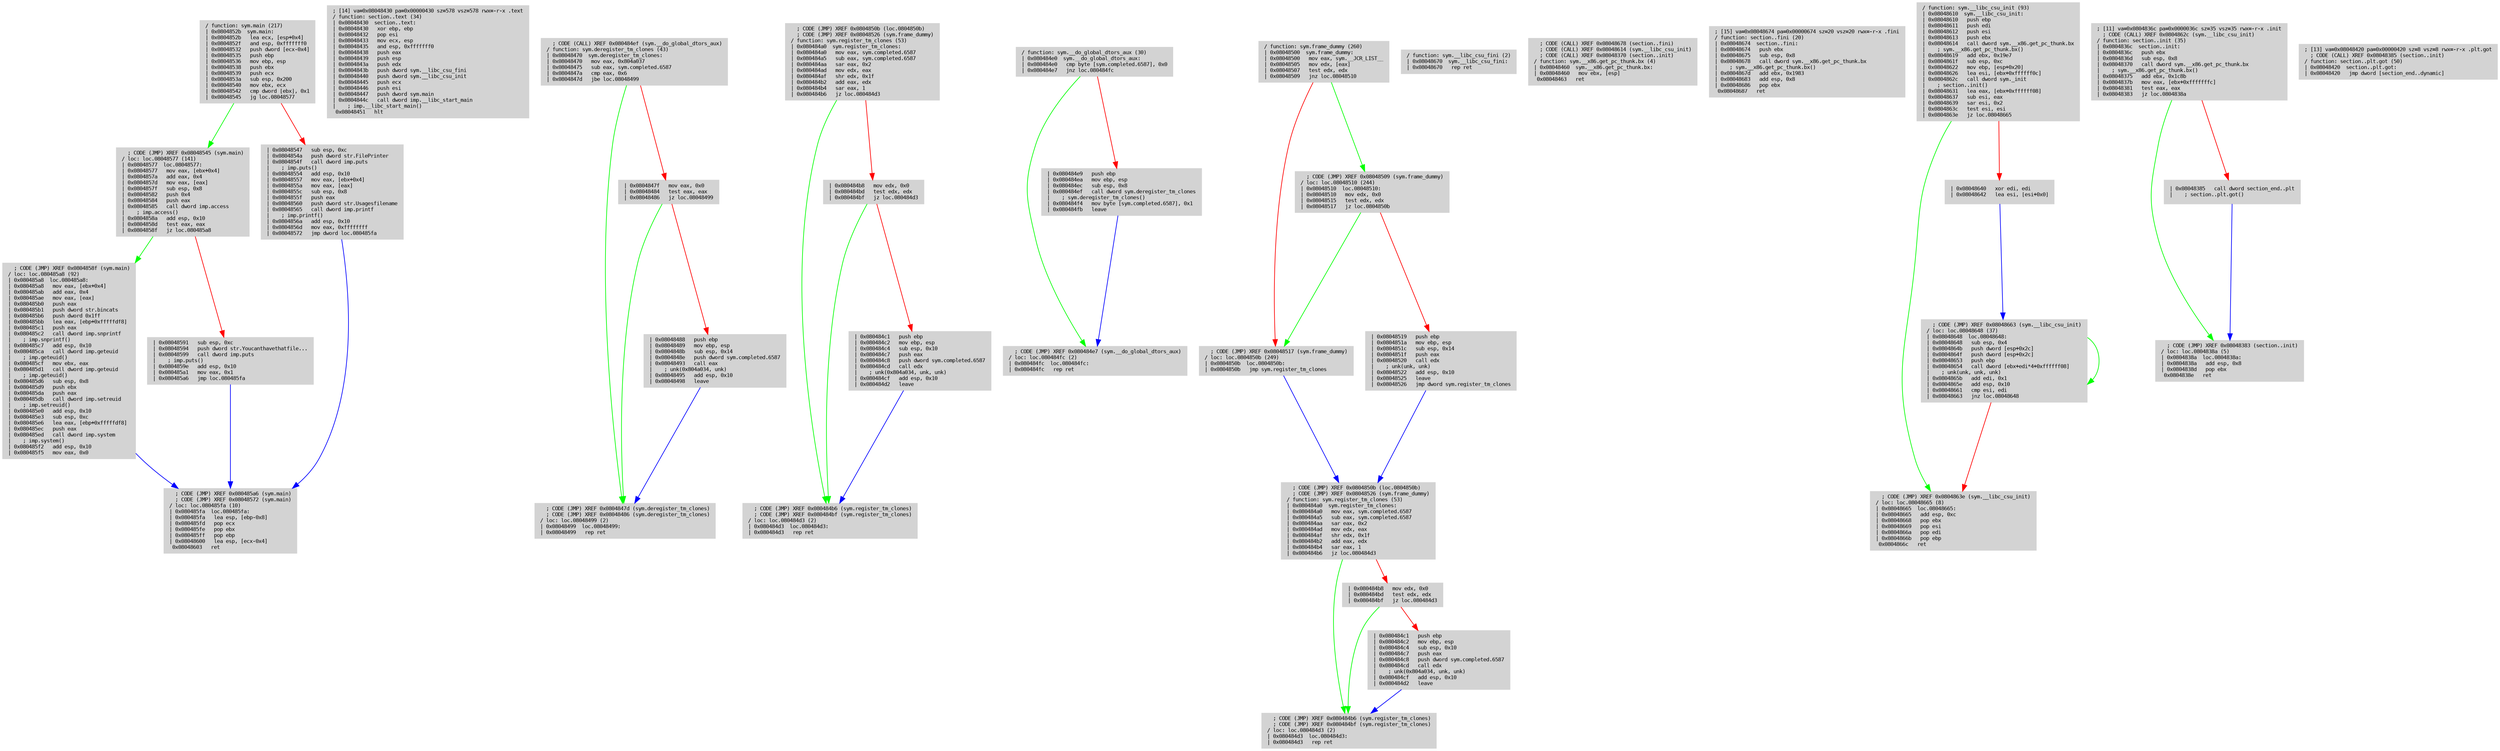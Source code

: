digraph code {
	graph [bgcolor=white];
	node [color=lightgray, style=filled shape=box fontname="Courier" fontsize="8"];
	"0x0804852b_0x0804852b" -> "0x0804852b_0x08048577" [color="green"];
	"0x0804852b_0x0804852b" -> "0x0804852b_0x08048547" [color="red"];
 "0x0804852b_0x0804852b" [URL="sym.main/0x0804852b" color="lightgray", label="/ function: sym.main (217)\l| 0x0804852b  sym.main:\l| 0x0804852b   lea ecx, [esp+0x4]\l| 0x0804852f   and esp, 0xfffffff0\l| 0x08048532   push dword [ecx-0x4]\l| 0x08048535   push ebp\l| 0x08048536   mov ebp, esp\l| 0x08048538   push ebx\l| 0x08048539   push ecx\l| 0x0804853a   sub esp, 0x200\l| 0x08048540   mov ebx, ecx\l| 0x08048542   cmp dword [ebx], 0x1\l| 0x08048545   jg loc.08048577\l"]
	"0x0804852b_0x08048547" -> "0x0804852b_0x080485fa" [color="blue"];
 "0x0804852b_0x08048547" [URL="sym.main/0x08048547" color="lightgray", label="| 0x08048547   sub esp, 0xc\l| 0x0804854a   push dword str.FilePrinter\l| 0x0804854f   call dword imp.puts\l|    ; imp.puts()\l| 0x08048554   add esp, 0x10\l| 0x08048557   mov eax, [ebx+0x4]\l| 0x0804855a   mov eax, [eax]\l| 0x0804855c   sub esp, 0x8\l| 0x0804855f   push eax\l| 0x08048560   push dword str.Usagesfilename\l| 0x08048565   call dword imp.printf\l|    ; imp.printf()\l| 0x0804856a   add esp, 0x10\l| 0x0804856d   mov eax, 0xffffffff\l| 0x08048572   jmp dword loc.080485fa\l"]
	"0x0804852b_0x08048577" -> "0x0804852b_0x080485a8" [color="green"];
	"0x0804852b_0x08048577" -> "0x0804852b_0x08048591" [color="red"];
 "0x0804852b_0x08048577" [URL="sym.main/0x08048577" color="lightgray", label="  ; CODE (JMP) XREF 0x08048545 (sym.main)\l/ loc: loc.08048577 (141)\l| 0x08048577  loc.08048577:\l| 0x08048577   mov eax, [ebx+0x4]\l| 0x0804857a   add eax, 0x4\l| 0x0804857d   mov eax, [eax]\l| 0x0804857f   sub esp, 0x8\l| 0x08048582   push 0x4\l| 0x08048584   push eax\l| 0x08048585   call dword imp.access\l|    ; imp.access()\l| 0x0804858a   add esp, 0x10\l| 0x0804858d   test eax, eax\l| 0x0804858f   jz loc.080485a8\l"]
	"0x0804852b_0x08048591" -> "0x0804852b_0x080485fa" [color="blue"];
 "0x0804852b_0x08048591" [URL="sym.main/0x08048591" color="lightgray", label="| 0x08048591   sub esp, 0xc\l| 0x08048594   push dword str.Youcanthavethatfile...\l| 0x08048599   call dword imp.puts\l|    ; imp.puts()\l| 0x0804859e   add esp, 0x10\l| 0x080485a1   mov eax, 0x1\l| 0x080485a6   jmp loc.080485fa\l"]
	"0x0804852b_0x080485a8" -> "0x0804852b_0x080485fa" [color="blue"];
 "0x0804852b_0x080485a8" [URL="sym.main/0x080485a8" color="lightgray", label="  ; CODE (JMP) XREF 0x0804858f (sym.main)\l/ loc: loc.080485a8 (92)\l| 0x080485a8  loc.080485a8:\l| 0x080485a8   mov eax, [ebx+0x4]\l| 0x080485ab   add eax, 0x4\l| 0x080485ae   mov eax, [eax]\l| 0x080485b0   push eax\l| 0x080485b1   push dword str.bincats\l| 0x080485b6   push dword 0x1ff\l| 0x080485bb   lea eax, [ebp+0xfffffdf8]\l| 0x080485c1   push eax\l| 0x080485c2   call dword imp.snprintf\l|    ; imp.snprintf()\l| 0x080485c7   add esp, 0x10\l| 0x080485ca   call dword imp.geteuid\l|    ; imp.geteuid()\l| 0x080485cf   mov ebx, eax\l| 0x080485d1   call dword imp.geteuid\l|    ; imp.geteuid()\l| 0x080485d6   sub esp, 0x8\l| 0x080485d9   push ebx\l| 0x080485da   push eax\l| 0x080485db   call dword imp.setreuid\l|    ; imp.setreuid()\l| 0x080485e0   add esp, 0x10\l| 0x080485e3   sub esp, 0xc\l| 0x080485e6   lea eax, [ebp+0xfffffdf8]\l| 0x080485ec   push eax\l| 0x080485ed   call dword imp.system\l|    ; imp.system()\l| 0x080485f2   add esp, 0x10\l| 0x080485f5   mov eax, 0x0\l"]
 "0x0804852b_0x080485fa" [URL="sym.main/0x080485fa" color="lightgray", label="  ; CODE (JMP) XREF 0x080485a6 (sym.main)\l  ; CODE (JMP) XREF 0x08048572 (sym.main)\l/ loc: loc.080485fa (10)\l| 0x080485fa  loc.080485fa:\l| 0x080485fa   lea esp, [ebp-0x8]\l| 0x080485fd   pop ecx\l| 0x080485fe   pop ebx\l| 0x080485ff   pop ebp\l| 0x08048600   lea esp, [ecx-0x4]\l\ 0x08048603   ret\l"]
 "0x08048430_0x08048430" [URL="section..text/0x08048430" color="lightgray", label="; [14] va=0x08048430 pa=0x00000430 sz=578 vsz=578 rwx=-r-x .text\l/ function: section..text (34)\l| 0x08048430  section..text:\l| 0x08048430   xor ebp, ebp\l| 0x08048432   pop esi\l| 0x08048433   mov ecx, esp\l| 0x08048435   and esp, 0xfffffff0\l| 0x08048438   push eax\l| 0x08048439   push esp\l| 0x0804843a   push edx\l| 0x0804843b   push dword sym.__libc_csu_fini\l| 0x08048440   push dword sym.__libc_csu_init\l| 0x08048445   push ecx\l| 0x08048446   push esi\l| 0x08048447   push dword sym.main\l| 0x0804844c   call dword imp.__libc_start_main\l|    ; imp.__libc_start_main()\l\ 0x08048451   hlt\l"]
	"0x08048470_0x08048470" -> "0x08048470_0x08048499" [color="green"];
	"0x08048470_0x08048470" -> "0x08048470_0x0804847f" [color="red"];
 "0x08048470_0x08048470" [URL="sym.deregister_tm_clones/0x08048470" color="lightgray", label="  ; CODE (CALL) XREF 0x080484ef (sym.__do_global_dtors_aux)\l/ function: sym.deregister_tm_clones (43)\l| 0x08048470  sym.deregister_tm_clones:\l| 0x08048470   mov eax, 0x804a037\l| 0x08048475   sub eax, sym.completed.6587\l| 0x0804847a   cmp eax, 0x6\l| 0x0804847d   jbe loc.08048499\l"]
	"0x08048470_0x0804847f" -> "0x08048470_0x08048499" [color="green"];
	"0x08048470_0x0804847f" -> "0x08048470_0x08048488" [color="red"];
 "0x08048470_0x0804847f" [URL="sym.deregister_tm_clones/0x0804847f" color="lightgray", label="| 0x0804847f   mov eax, 0x0\l| 0x08048484   test eax, eax\l| 0x08048486   jz loc.08048499\l"]
	"0x08048470_0x08048488" -> "0x08048470_0x08048499" [color="blue"];
 "0x08048470_0x08048488" [URL="sym.deregister_tm_clones/0x08048488" color="lightgray", label="| 0x08048488   push ebp\l| 0x08048489   mov ebp, esp\l| 0x0804848b   sub esp, 0x14\l| 0x0804848e   push dword sym.completed.6587\l| 0x08048493   call eax\l|    ; unk(0x804a034, unk)\l| 0x08048495   add esp, 0x10\l| 0x08048498   leave\l"]
 "0x08048470_0x08048499" [URL="sym.deregister_tm_clones/0x08048499" color="lightgray", label="  ; CODE (JMP) XREF 0x0804847d (sym.deregister_tm_clones)\l  ; CODE (JMP) XREF 0x08048486 (sym.deregister_tm_clones)\l/ loc: loc.08048499 (2)\l| 0x08048499  loc.08048499:\l| 0x08048499   rep ret\l"]
	"0x080484a0_0x080484a0" -> "0x080484a0_0x080484d3" [color="green"];
	"0x080484a0_0x080484a0" -> "0x080484a0_0x080484b8" [color="red"];
 "0x080484a0_0x080484a0" [URL="sym.register_tm_clones/0x080484a0" color="lightgray", label="  ; CODE (JMP) XREF 0x0804850b (loc.0804850b)\l  ; CODE (JMP) XREF 0x08048526 (sym.frame_dummy)\l/ function: sym.register_tm_clones (53)\l| 0x080484a0  sym.register_tm_clones:\l| 0x080484a0   mov eax, sym.completed.6587\l| 0x080484a5   sub eax, sym.completed.6587\l| 0x080484aa   sar eax, 0x2\l| 0x080484ad   mov edx, eax\l| 0x080484af   shr edx, 0x1f\l| 0x080484b2   add eax, edx\l| 0x080484b4   sar eax, 1\l| 0x080484b6   jz loc.080484d3\l"]
	"0x080484a0_0x080484b8" -> "0x080484a0_0x080484d3" [color="green"];
	"0x080484a0_0x080484b8" -> "0x080484a0_0x080484c1" [color="red"];
 "0x080484a0_0x080484b8" [URL="sym.register_tm_clones/0x080484b8" color="lightgray", label="| 0x080484b8   mov edx, 0x0\l| 0x080484bd   test edx, edx\l| 0x080484bf   jz loc.080484d3\l"]
	"0x080484a0_0x080484c1" -> "0x080484a0_0x080484d3" [color="blue"];
 "0x080484a0_0x080484c1" [URL="sym.register_tm_clones/0x080484c1" color="lightgray", label="| 0x080484c1   push ebp\l| 0x080484c2   mov ebp, esp\l| 0x080484c4   sub esp, 0x10\l| 0x080484c7   push eax\l| 0x080484c8   push dword sym.completed.6587\l| 0x080484cd   call edx\l|    ; unk(0x804a034, unk, unk)\l| 0x080484cf   add esp, 0x10\l| 0x080484d2   leave\l"]
 "0x080484a0_0x080484d3" [URL="sym.register_tm_clones/0x080484d3" color="lightgray", label="  ; CODE (JMP) XREF 0x080484b6 (sym.register_tm_clones)\l  ; CODE (JMP) XREF 0x080484bf (sym.register_tm_clones)\l/ loc: loc.080484d3 (2)\l| 0x080484d3  loc.080484d3:\l| 0x080484d3   rep ret\l"]
	"0x080484e0_0x080484e0" -> "0x080484e0_0x080484fc" [color="green"];
	"0x080484e0_0x080484e0" -> "0x080484e0_0x080484e9" [color="red"];
 "0x080484e0_0x080484e0" [URL="sym.__do_global_dtors_aux/0x080484e0" color="lightgray", label="/ function: sym.__do_global_dtors_aux (30)\l| 0x080484e0  sym.__do_global_dtors_aux:\l| 0x080484e0   cmp byte [sym.completed.6587], 0x0\l| 0x080484e7   jnz loc.080484fc\l"]
	"0x080484e0_0x080484e9" -> "0x080484e0_0x080484fc" [color="blue"];
 "0x080484e0_0x080484e9" [URL="sym.__do_global_dtors_aux/0x080484e9" color="lightgray", label="| 0x080484e9   push ebp\l| 0x080484ea   mov ebp, esp\l| 0x080484ec   sub esp, 0x8\l| 0x080484ef   call dword sym.deregister_tm_clones\l|    ; sym.deregister_tm_clones()\l| 0x080484f4   mov byte [sym.completed.6587], 0x1\l| 0x080484fb   leave\l"]
 "0x080484e0_0x080484fc" [URL="sym.__do_global_dtors_aux/0x080484fc" color="lightgray", label="  ; CODE (JMP) XREF 0x080484e7 (sym.__do_global_dtors_aux)\l/ loc: loc.080484fc (2)\l| 0x080484fc  loc.080484fc:\l| 0x080484fc   rep ret\l"]
	"0x08048500_0x080484a0" -> "0x08048500_0x080484d3" [color="green"];
	"0x08048500_0x080484a0" -> "0x08048500_0x080484b8" [color="red"];
 "0x08048500_0x080484a0" [URL="sym.frame_dummy/0x080484a0" color="lightgray", label="  ; CODE (JMP) XREF 0x0804850b (loc.0804850b)\l  ; CODE (JMP) XREF 0x08048526 (sym.frame_dummy)\l/ function: sym.register_tm_clones (53)\l| 0x080484a0  sym.register_tm_clones:\l| 0x080484a0   mov eax, sym.completed.6587\l| 0x080484a5   sub eax, sym.completed.6587\l| 0x080484aa   sar eax, 0x2\l| 0x080484ad   mov edx, eax\l| 0x080484af   shr edx, 0x1f\l| 0x080484b2   add eax, edx\l| 0x080484b4   sar eax, 1\l| 0x080484b6   jz loc.080484d3\l"]
	"0x08048500_0x080484b8" -> "0x08048500_0x080484d3" [color="green"];
	"0x08048500_0x080484b8" -> "0x08048500_0x080484c1" [color="red"];
 "0x08048500_0x080484b8" [URL="sym.frame_dummy/0x080484b8" color="lightgray", label="| 0x080484b8   mov edx, 0x0\l| 0x080484bd   test edx, edx\l| 0x080484bf   jz loc.080484d3\l"]
	"0x08048500_0x080484c1" -> "0x08048500_0x080484d3" [color="blue"];
 "0x08048500_0x080484c1" [URL="sym.frame_dummy/0x080484c1" color="lightgray", label="| 0x080484c1   push ebp\l| 0x080484c2   mov ebp, esp\l| 0x080484c4   sub esp, 0x10\l| 0x080484c7   push eax\l| 0x080484c8   push dword sym.completed.6587\l| 0x080484cd   call edx\l|    ; unk(0x804a034, unk, unk)\l| 0x080484cf   add esp, 0x10\l| 0x080484d2   leave\l"]
 "0x08048500_0x080484d3" [URL="sym.frame_dummy/0x080484d3" color="lightgray", label="  ; CODE (JMP) XREF 0x080484b6 (sym.register_tm_clones)\l  ; CODE (JMP) XREF 0x080484bf (sym.register_tm_clones)\l/ loc: loc.080484d3 (2)\l| 0x080484d3  loc.080484d3:\l| 0x080484d3   rep ret\l"]
	"0x08048500_0x08048500" -> "0x08048500_0x08048510" [color="green"];
	"0x08048500_0x08048500" -> "0x08048500_0x0804850b" [color="red"];
 "0x08048500_0x08048500" [URL="sym.frame_dummy/0x08048500" color="lightgray", label="/ function: sym.frame_dummy (260)\l| 0x08048500  sym.frame_dummy:\l| 0x08048500   mov eax, sym.__JCR_LIST__\l| 0x08048505   mov edx, [eax]\l| 0x08048507   test edx, edx\l| 0x08048509   jnz loc.08048510\l"]
	"0x08048500_0x0804850b" -> "0x08048500_0x080484a0" [color="blue"];
 "0x08048500_0x0804850b" [URL="sym.frame_dummy/0x0804850b" color="lightgray", label="  ; CODE (JMP) XREF 0x08048517 (sym.frame_dummy)\l/ loc: loc.0804850b (249)\l| 0x0804850b  loc.0804850b:\l| 0x0804850b   jmp sym.register_tm_clones\l"]
	"0x08048500_0x08048510" -> "0x08048500_0x0804850b" [color="green"];
	"0x08048500_0x08048510" -> "0x08048500_0x08048519" [color="red"];
 "0x08048500_0x08048510" [URL="sym.frame_dummy/0x08048510" color="lightgray", label="  ; CODE (JMP) XREF 0x08048509 (sym.frame_dummy)\l/ loc: loc.08048510 (244)\l| 0x08048510  loc.08048510:\l| 0x08048510   mov edx, 0x0\l| 0x08048515   test edx, edx\l| 0x08048517   jz loc.0804850b\l"]
	"0x08048500_0x08048519" -> "0x08048500_0x080484a0" [color="blue"];
 "0x08048500_0x08048519" [URL="sym.frame_dummy/0x08048519" color="lightgray", label="| 0x08048519   push ebp\l| 0x0804851a   mov ebp, esp\l| 0x0804851c   sub esp, 0x14\l| 0x0804851f   push eax\l| 0x08048520   call edx\l|    ; unk(unk, unk)\l| 0x08048522   add esp, 0x10\l| 0x08048525   leave\l| 0x08048526   jmp dword sym.register_tm_clones\l"]
 "0x08048670_0x08048670" [URL="sym.__libc_csu_fini/0x08048670" color="lightgray", label="/ function: sym.__libc_csu_fini (2)\l| 0x08048670  sym.__libc_csu_fini:\l| 0x08048670   rep ret\l"]
 "0x08048460_0x08048460" [URL="sym.__x86.get_pc_thunk.bx/0x08048460" color="lightgray", label="  ; CODE (CALL) XREF 0x08048678 (section..fini)\l  ; CODE (CALL) XREF 0x08048614 (sym.__libc_csu_init)\l  ; CODE (CALL) XREF 0x08048370 (section..init)\l/ function: sym.__x86.get_pc_thunk.bx (4)\l| 0x08048460  sym.__x86.get_pc_thunk.bx:\l| 0x08048460   mov ebx, [esp]\l\ 0x08048463   ret\l"]
 "0x08048674_0x08048674" [URL="section..fini/0x08048674" color="lightgray", label="; [15] va=0x08048674 pa=0x00000674 sz=20 vsz=20 rwx=-r-x .fini\l/ function: section..fini (20)\l| 0x08048674  section..fini:\l| 0x08048674   push ebx\l| 0x08048675   sub esp, 0x8\l| 0x08048678   call dword sym.__x86.get_pc_thunk.bx\l|    ; sym.__x86.get_pc_thunk.bx()\l| 0x0804867d   add ebx, 0x1983\l| 0x08048683   add esp, 0x8\l| 0x08048686   pop ebx\l\ 0x08048687   ret\l"]
	"0x08048610_0x08048610" -> "0x08048610_0x08048665" [color="green"];
	"0x08048610_0x08048610" -> "0x08048610_0x08048640" [color="red"];
 "0x08048610_0x08048610" [URL="sym.__libc_csu_init/0x08048610" color="lightgray", label="/ function: sym.__libc_csu_init (93)\l| 0x08048610  sym.__libc_csu_init:\l| 0x08048610   push ebp\l| 0x08048611   push edi\l| 0x08048612   push esi\l| 0x08048613   push ebx\l| 0x08048614   call dword sym.__x86.get_pc_thunk.bx\l|    ; sym.__x86.get_pc_thunk.bx()\l| 0x08048619   add ebx, 0x19e7\l| 0x0804861f   sub esp, 0xc\l| 0x08048622   mov ebp, [esp+0x20]\l| 0x08048626   lea esi, [ebx+0xffffff0c]\l| 0x0804862c   call dword sym._init\l|    ; section..init()\l| 0x08048631   lea eax, [ebx+0xffffff08]\l| 0x08048637   sub esi, eax\l| 0x08048639   sar esi, 0x2\l| 0x0804863c   test esi, esi\l| 0x0804863e   jz loc.08048665\l"]
	"0x08048610_0x08048640" -> "0x08048610_0x08048648" [color="blue"];
 "0x08048610_0x08048640" [URL="sym.__libc_csu_init/0x08048640" color="lightgray", label="| 0x08048640   xor edi, edi\l| 0x08048642   lea esi, [esi+0x0]\l"]
	"0x08048610_0x08048648" -> "0x08048610_0x08048648" [color="green"];
	"0x08048610_0x08048648" -> "0x08048610_0x08048665" [color="red"];
 "0x08048610_0x08048648" [URL="sym.__libc_csu_init/0x08048648" color="lightgray", label="  ; CODE (JMP) XREF 0x08048663 (sym.__libc_csu_init)\l/ loc: loc.08048648 (37)\l| 0x08048648  loc.08048648:\l| 0x08048648   sub esp, 0x4\l| 0x0804864b   push dword [esp+0x2c]\l| 0x0804864f   push dword [esp+0x2c]\l| 0x08048653   push ebp\l| 0x08048654   call dword [ebx+edi*4+0xffffff08]\l|    ; unk(unk, unk, unk)\l| 0x0804865b   add edi, 0x1\l| 0x0804865e   add esp, 0x10\l| 0x08048661   cmp esi, edi\l| 0x08048663   jnz loc.08048648\l"]
 "0x08048610_0x08048665" [URL="sym.__libc_csu_init/0x08048665" color="lightgray", label="  ; CODE (JMP) XREF 0x0804863e (sym.__libc_csu_init)\l/ loc: loc.08048665 (8)\l| 0x08048665  loc.08048665:\l| 0x08048665   add esp, 0xc\l| 0x08048668   pop ebx\l| 0x08048669   pop esi\l| 0x0804866a   pop edi\l| 0x0804866b   pop ebp\l\ 0x0804866c   ret\l"]
	"0x0804836c_0x0804836c" -> "0x0804836c_0x0804838a" [color="green"];
	"0x0804836c_0x0804836c" -> "0x0804836c_0x08048385" [color="red"];
 "0x0804836c_0x0804836c" [URL="section..init/0x0804836c" color="lightgray", label="; [11] va=0x0804836c pa=0x0000036c sz=35 vsz=35 rwx=-r-x .init\l  ; CODE (CALL) XREF 0x0804862c (sym.__libc_csu_init)\l/ function: section..init (35)\l| 0x0804836c  section..init:\l| 0x0804836c   push ebx\l| 0x0804836d   sub esp, 0x8\l| 0x08048370   call dword sym.__x86.get_pc_thunk.bx\l|    ; sym.__x86.get_pc_thunk.bx()\l| 0x08048375   add ebx, 0x1c8b\l| 0x0804837b   mov eax, [ebx+0xfffffffc]\l| 0x08048381   test eax, eax\l| 0x08048383   jz loc.0804838a\l"]
	"0x0804836c_0x08048385" -> "0x0804836c_0x0804838a" [color="blue"];
 "0x0804836c_0x08048385" [URL="section..init/0x08048385" color="lightgray", label="| 0x08048385   call dword section_end..plt\l|    ; section..plt.got()\l"]
 "0x0804836c_0x0804838a" [URL="section..init/0x0804838a" color="lightgray", label="  ; CODE (JMP) XREF 0x08048383 (section..init)\l/ loc: loc.0804838a (5)\l| 0x0804838a  loc.0804838a:\l| 0x0804838a   add esp, 0x8\l| 0x0804838d   pop ebx\l\ 0x0804838e   ret\l"]
 "0x08048420_0x08048420" [URL="section..plt.got/0x08048420" color="lightgray", label="; [13] va=0x08048420 pa=0x00000420 sz=8 vsz=8 rwx=-r-x .plt.got\l  ; CODE (CALL) XREF 0x08048385 (section..init)\l/ function: section..plt.got (50)\l| 0x08048420  section..plt.got:\l| 0x08048420   jmp dword [section_end..dynamic]\l"]
}
